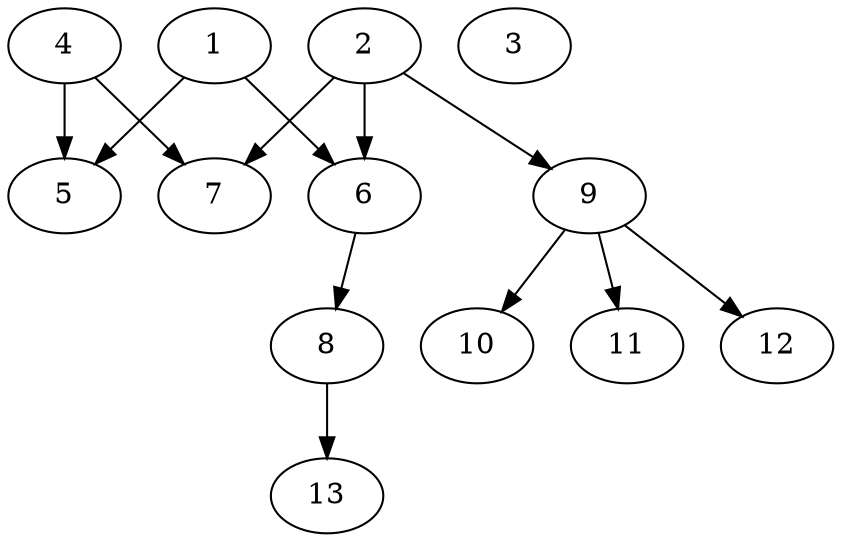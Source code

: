 // DAG automatically generated by daggen at Fri May 24 12:58:18 2024
// daggen-master/daggen -n 13 --fat 0.5 --density 0.5 --regular 0.5 --jump 2 --minalpha 20 --maxalpha 50 --dot -o dags_dot_13/sim_7.dot 
digraph G {
  1 [size="539566747307", alpha="38.97"]
  1 -> 5 [size ="838860800"]
  1 -> 6 [size ="838860800"]
  2 [size="1328628165", alpha="34.65"]
  2 -> 6 [size ="33554432"]
  2 -> 7 [size ="33554432"]
  2 -> 9 [size ="33554432"]
  3 [size="19497536250", alpha="24.92"]
  4 [size="1073741824000", alpha="32.17"]
  4 -> 5 [size ="838860800"]
  4 -> 7 [size ="838860800"]
  5 [size="549755813888", alpha="25.42"]
  6 [size="809002544963", alpha="31.76"]
  6 -> 8 [size ="679477248"]
  7 [size="33864371958", alpha="26.19"]
  8 [size="1116644463", alpha="24.42"]
  8 -> 13 [size ="75497472"]
  9 [size="287067289521", alpha="35.59"]
  9 -> 10 [size ="209715200"]
  9 -> 11 [size ="209715200"]
  9 -> 12 [size ="209715200"]
  10 [size="134217728000", alpha="49.24"]
  11 [size="8589934592", alpha="47.76"]
  12 [size="782757789696", alpha="37.80"]
  13 [size="68719476736", alpha="23.16"]
}
